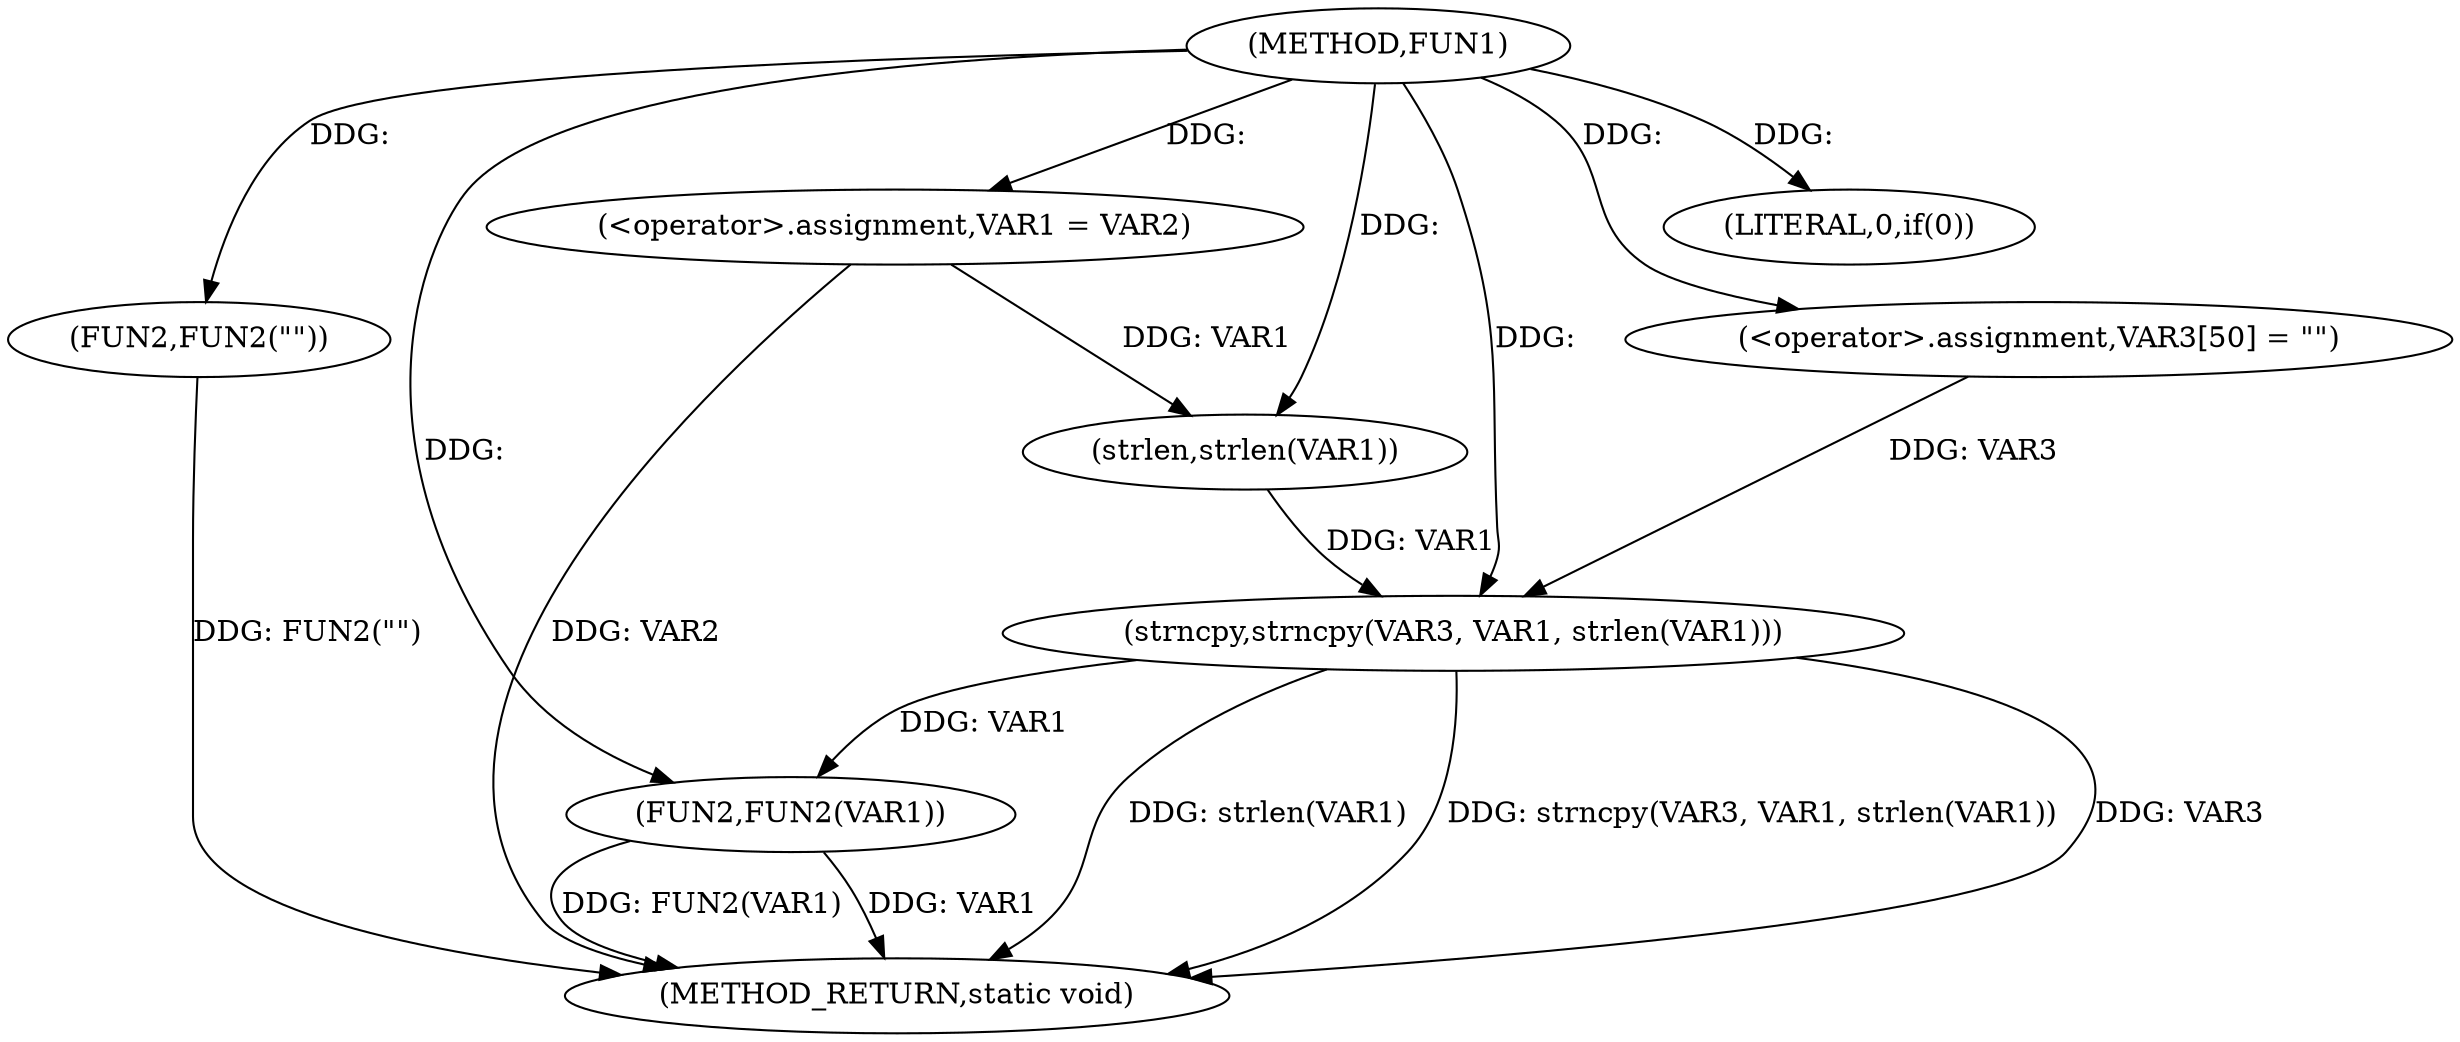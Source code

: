 digraph FUN1 {  
"1000100" [label = "(METHOD,FUN1)" ]
"1000126" [label = "(METHOD_RETURN,static void)" ]
"1000104" [label = "(<operator>.assignment,VAR1 = VAR2)" ]
"1000108" [label = "(LITERAL,0,if(0))" ]
"1000110" [label = "(FUN2,FUN2(\"\"))" ]
"1000116" [label = "(<operator>.assignment,VAR3[50] = \"\")" ]
"1000119" [label = "(strncpy,strncpy(VAR3, VAR1, strlen(VAR1)))" ]
"1000122" [label = "(strlen,strlen(VAR1))" ]
"1000124" [label = "(FUN2,FUN2(VAR1))" ]
  "1000124" -> "1000126"  [ label = "DDG: VAR1"] 
  "1000119" -> "1000126"  [ label = "DDG: strlen(VAR1)"] 
  "1000119" -> "1000126"  [ label = "DDG: strncpy(VAR3, VAR1, strlen(VAR1))"] 
  "1000104" -> "1000126"  [ label = "DDG: VAR2"] 
  "1000124" -> "1000126"  [ label = "DDG: FUN2(VAR1)"] 
  "1000110" -> "1000126"  [ label = "DDG: FUN2(\"\")"] 
  "1000119" -> "1000126"  [ label = "DDG: VAR3"] 
  "1000100" -> "1000104"  [ label = "DDG: "] 
  "1000100" -> "1000108"  [ label = "DDG: "] 
  "1000100" -> "1000110"  [ label = "DDG: "] 
  "1000100" -> "1000116"  [ label = "DDG: "] 
  "1000116" -> "1000119"  [ label = "DDG: VAR3"] 
  "1000100" -> "1000119"  [ label = "DDG: "] 
  "1000122" -> "1000119"  [ label = "DDG: VAR1"] 
  "1000104" -> "1000122"  [ label = "DDG: VAR1"] 
  "1000100" -> "1000122"  [ label = "DDG: "] 
  "1000119" -> "1000124"  [ label = "DDG: VAR1"] 
  "1000100" -> "1000124"  [ label = "DDG: "] 
}
